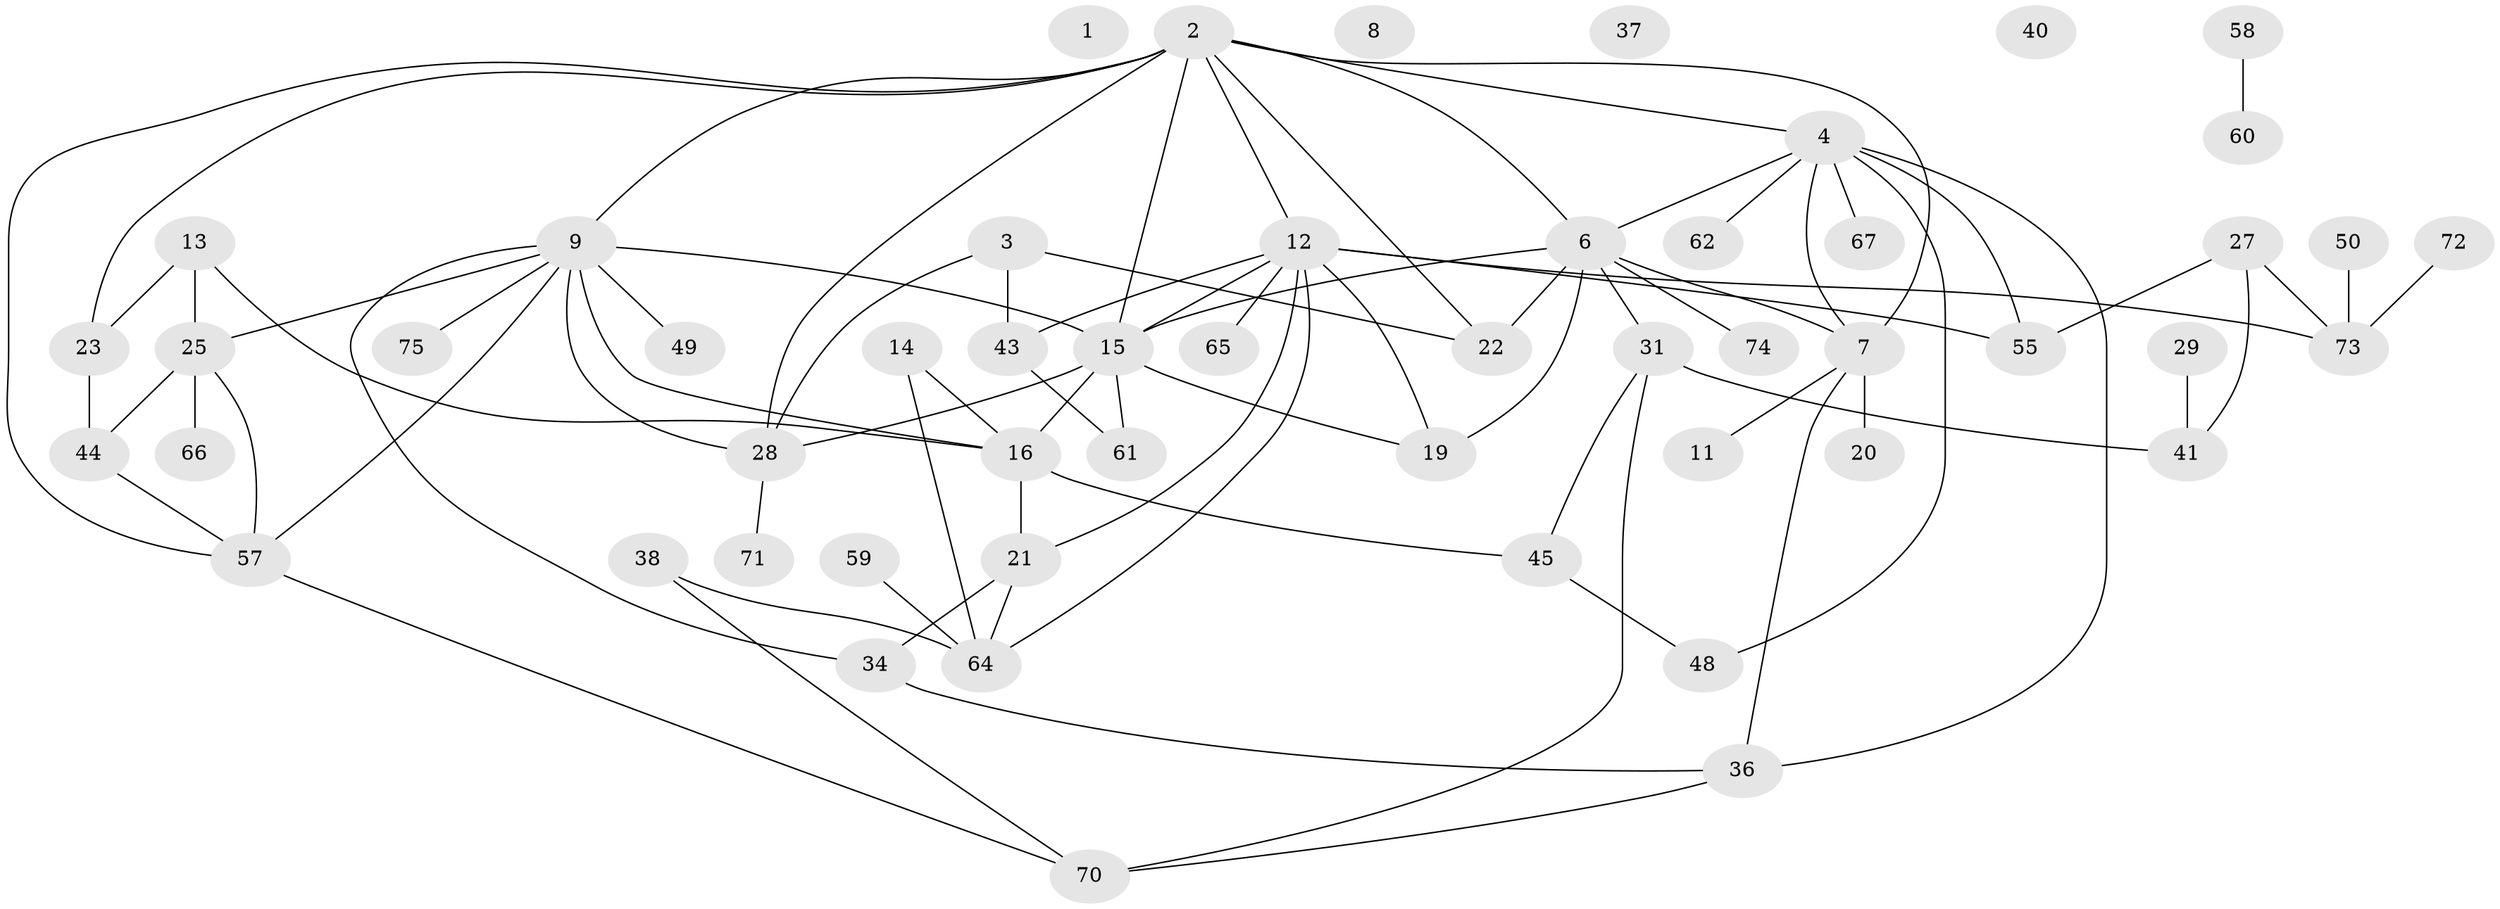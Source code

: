 // original degree distribution, {0: 0.05263157894736842, 4: 0.25, 1: 0.23684210526315788, 2: 0.09210526315789473, 6: 0.07894736842105263, 3: 0.23684210526315788, 5: 0.05263157894736842}
// Generated by graph-tools (version 1.1) at 2025/16/03/04/25 18:16:38]
// undirected, 53 vertices, 82 edges
graph export_dot {
graph [start="1"]
  node [color=gray90,style=filled];
  1;
  2 [super="+24+32+53+68"];
  3 [super="+52"];
  4 [super="+5+17"];
  6 [super="+26+46"];
  7 [super="+30+51"];
  8;
  9 [super="+10+42+47+54"];
  11;
  12 [super="+18+35+69"];
  13 [super="+76"];
  14 [super="+33"];
  15 [super="+39"];
  16 [super="+56+63"];
  19;
  20;
  21;
  22;
  23;
  25;
  27;
  28;
  29;
  31;
  34;
  36;
  37;
  38;
  40;
  41;
  43;
  44;
  45;
  48;
  49;
  50;
  55;
  57;
  58;
  59;
  60;
  61;
  62;
  64;
  65;
  66;
  67;
  70;
  71;
  72;
  73;
  74;
  75;
  2 -- 7;
  2 -- 57;
  2 -- 28;
  2 -- 23;
  2 -- 22;
  2 -- 15;
  2 -- 4;
  2 -- 6;
  2 -- 9;
  2 -- 12;
  3 -- 43;
  3 -- 28;
  3 -- 22;
  4 -- 36;
  4 -- 7;
  4 -- 55;
  4 -- 62;
  4 -- 48;
  4 -- 67;
  4 -- 6;
  6 -- 19;
  6 -- 74;
  6 -- 31;
  6 -- 22;
  6 -- 15;
  6 -- 7;
  7 -- 11;
  7 -- 36;
  7 -- 20;
  9 -- 49 [weight=2];
  9 -- 16;
  9 -- 75;
  9 -- 25;
  9 -- 57;
  9 -- 34;
  9 -- 28;
  9 -- 15;
  12 -- 73;
  12 -- 64;
  12 -- 19;
  12 -- 21;
  12 -- 55;
  12 -- 65;
  12 -- 15;
  12 -- 43;
  13 -- 16;
  13 -- 25;
  13 -- 23;
  14 -- 64;
  14 -- 16;
  15 -- 19;
  15 -- 28;
  15 -- 61;
  15 -- 16;
  16 -- 21;
  16 -- 45;
  21 -- 34;
  21 -- 64;
  23 -- 44;
  25 -- 44;
  25 -- 57;
  25 -- 66;
  27 -- 41;
  27 -- 55;
  27 -- 73;
  28 -- 71;
  29 -- 41;
  31 -- 41;
  31 -- 45;
  31 -- 70;
  34 -- 36;
  36 -- 70;
  38 -- 64;
  38 -- 70;
  43 -- 61;
  44 -- 57;
  45 -- 48;
  50 -- 73;
  57 -- 70;
  58 -- 60;
  59 -- 64;
  72 -- 73;
}
